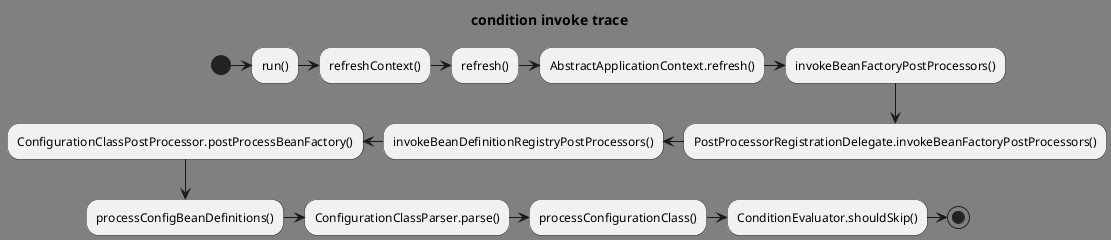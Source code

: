 @startuml


skinparam backgroundColor #grey

title: condition invoke trace

(*) -> "run()"  as run

run -> "refreshContext()" as refreshContext

refreshContext -> "refresh()" as refresh

refresh -> "AbstractApplicationContext.refresh()" as abRefresh

abRefresh -> "invokeBeanFactoryPostProcessors()" as invokeBeanFactoryPostProcessors

invokeBeanFactoryPostProcessors --> "PostProcessorRegistrationDelegate.invokeBeanFactoryPostProcessors()" as pprd

pprd -left-> "invokeBeanDefinitionRegistryPostProcessors()" as invokeBeanDefinitionRegistryPostProcessors

invokeBeanDefinitionRegistryPostProcessors -left-> "ConfigurationClassPostProcessor.postProcessBeanFactory()" as postProcessBeanFactory

postProcessBeanFactory  --> "processConfigBeanDefinitions()" as processConfigBeanDefinitions

processConfigBeanDefinitions -> "ConfigurationClassParser.parse()" as parse

parse -> "processConfigurationClass()" as processConfigurationClass

processConfigurationClass -> "ConditionEvaluator.shouldSkip()" as shouldSkip

shouldSkip -> (*)




@enduml